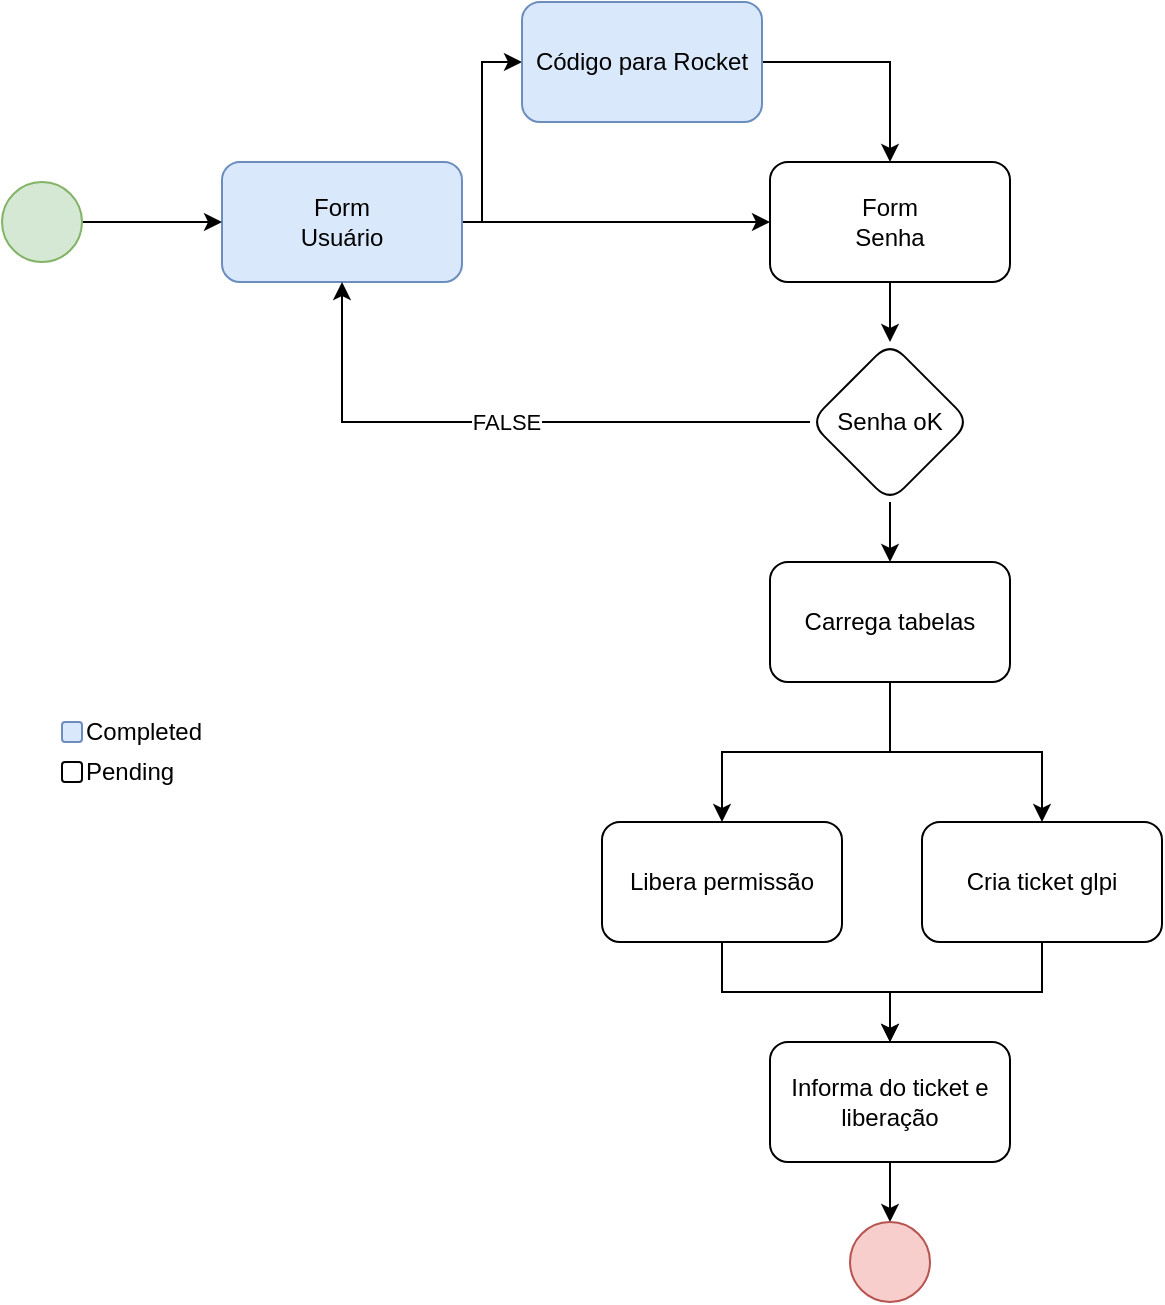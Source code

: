 <mxfile>
    <diagram id="CQ-E3pTUVAAmznHMhiSK" name="Page-1">
        <mxGraphModel dx="1918" dy="800" grid="1" gridSize="10" guides="1" tooltips="1" connect="1" arrows="1" fold="1" page="1" pageScale="1" pageWidth="827" pageHeight="1169" math="0" shadow="0">
            <root>
                <mxCell id="0"/>
                <mxCell id="1" parent="0"/>
                <mxCell id="MpxOjJPeVTy1EKCFRsP5-7" value="" style="edgeStyle=orthogonalEdgeStyle;rounded=0;orthogonalLoop=1;jettySize=auto;html=1;entryX=0;entryY=0.5;entryDx=0;entryDy=0;" parent="1" source="MpxOjJPeVTy1EKCFRsP5-1" target="MpxOjJPeVTy1EKCFRsP5-4" edge="1">
                    <mxGeometry relative="1" as="geometry">
                        <mxPoint x="280" y="210" as="targetPoint"/>
                    </mxGeometry>
                </mxCell>
                <mxCell id="MpxOjJPeVTy1EKCFRsP5-9" value="" style="edgeStyle=orthogonalEdgeStyle;rounded=0;orthogonalLoop=1;jettySize=auto;html=1;entryX=0;entryY=0.5;entryDx=0;entryDy=0;" parent="1" source="MpxOjJPeVTy1EKCFRsP5-1" target="MpxOjJPeVTy1EKCFRsP5-2" edge="1">
                    <mxGeometry relative="1" as="geometry">
                        <mxPoint x="140" y="100" as="targetPoint"/>
                        <Array as="points">
                            <mxPoint x="210" y="210"/>
                            <mxPoint x="210" y="130"/>
                        </Array>
                    </mxGeometry>
                </mxCell>
                <mxCell id="MpxOjJPeVTy1EKCFRsP5-1" value="&lt;div&gt;Form &lt;br&gt;&lt;/div&gt;&lt;div&gt;Usuário&lt;br&gt;&lt;/div&gt;" style="rounded=1;whiteSpace=wrap;html=1;fillColor=#dae8fc;strokeColor=#6c8ebf;" parent="1" vertex="1">
                    <mxGeometry x="80" y="180" width="120" height="60" as="geometry"/>
                </mxCell>
                <mxCell id="MpxOjJPeVTy1EKCFRsP5-5" value="" style="edgeStyle=orthogonalEdgeStyle;rounded=0;orthogonalLoop=1;jettySize=auto;html=1;" parent="1" source="MpxOjJPeVTy1EKCFRsP5-2" target="MpxOjJPeVTy1EKCFRsP5-4" edge="1">
                    <mxGeometry relative="1" as="geometry"/>
                </mxCell>
                <mxCell id="MpxOjJPeVTy1EKCFRsP5-2" value="Código para Rocket" style="rounded=1;whiteSpace=wrap;html=1;fillColor=#dae8fc;strokeColor=#6c8ebf;" parent="1" vertex="1">
                    <mxGeometry x="230" y="100" width="120" height="60" as="geometry"/>
                </mxCell>
                <mxCell id="MpxOjJPeVTy1EKCFRsP5-11" value="" style="edgeStyle=orthogonalEdgeStyle;rounded=0;orthogonalLoop=1;jettySize=auto;html=1;" parent="1" source="MpxOjJPeVTy1EKCFRsP5-4" target="MpxOjJPeVTy1EKCFRsP5-10" edge="1">
                    <mxGeometry relative="1" as="geometry"/>
                </mxCell>
                <mxCell id="MpxOjJPeVTy1EKCFRsP5-4" value="&lt;div&gt;Form&lt;/div&gt;&lt;div&gt;Senha&lt;br&gt;&lt;/div&gt;" style="rounded=1;whiteSpace=wrap;html=1;" parent="1" vertex="1">
                    <mxGeometry x="354" y="180" width="120" height="60" as="geometry"/>
                </mxCell>
                <mxCell id="MpxOjJPeVTy1EKCFRsP5-13" value="FALSE" style="edgeStyle=orthogonalEdgeStyle;rounded=0;orthogonalLoop=1;jettySize=auto;html=1;entryX=0.5;entryY=1;entryDx=0;entryDy=0;" parent="1" source="MpxOjJPeVTy1EKCFRsP5-10" target="MpxOjJPeVTy1EKCFRsP5-1" edge="1">
                    <mxGeometry relative="1" as="geometry">
                        <mxPoint x="314" y="310" as="targetPoint"/>
                    </mxGeometry>
                </mxCell>
                <mxCell id="MpxOjJPeVTy1EKCFRsP5-15" value="" style="edgeStyle=orthogonalEdgeStyle;rounded=0;orthogonalLoop=1;jettySize=auto;html=1;" parent="1" source="MpxOjJPeVTy1EKCFRsP5-10" target="MpxOjJPeVTy1EKCFRsP5-14" edge="1">
                    <mxGeometry relative="1" as="geometry"/>
                </mxCell>
                <mxCell id="MpxOjJPeVTy1EKCFRsP5-10" value="Senha oK" style="rhombus;whiteSpace=wrap;html=1;rounded=1;" parent="1" vertex="1">
                    <mxGeometry x="374" y="270" width="80" height="80" as="geometry"/>
                </mxCell>
                <mxCell id="MpxOjJPeVTy1EKCFRsP5-17" value="" style="edgeStyle=orthogonalEdgeStyle;rounded=0;orthogonalLoop=1;jettySize=auto;html=1;" parent="1" source="MpxOjJPeVTy1EKCFRsP5-14" target="MpxOjJPeVTy1EKCFRsP5-16" edge="1">
                    <mxGeometry relative="1" as="geometry"/>
                </mxCell>
                <mxCell id="MpxOjJPeVTy1EKCFRsP5-14" value="Carrega tabelas" style="rounded=1;whiteSpace=wrap;html=1;" parent="1" vertex="1">
                    <mxGeometry x="354" y="380" width="120" height="60" as="geometry"/>
                </mxCell>
                <mxCell id="MpxOjJPeVTy1EKCFRsP5-21" value="" style="edgeStyle=orthogonalEdgeStyle;rounded=0;orthogonalLoop=1;jettySize=auto;html=1;" parent="1" source="MpxOjJPeVTy1EKCFRsP5-16" target="MpxOjJPeVTy1EKCFRsP5-20" edge="1">
                    <mxGeometry relative="1" as="geometry"/>
                </mxCell>
                <mxCell id="MpxOjJPeVTy1EKCFRsP5-16" value="Libera permissão" style="whiteSpace=wrap;html=1;rounded=1;" parent="1" vertex="1">
                    <mxGeometry x="270" y="510" width="120" height="60" as="geometry"/>
                </mxCell>
                <mxCell id="MpxOjJPeVTy1EKCFRsP5-22" value="" style="edgeStyle=orthogonalEdgeStyle;rounded=0;orthogonalLoop=1;jettySize=auto;html=1;" parent="1" source="MpxOjJPeVTy1EKCFRsP5-18" target="MpxOjJPeVTy1EKCFRsP5-20" edge="1">
                    <mxGeometry relative="1" as="geometry"/>
                </mxCell>
                <mxCell id="MpxOjJPeVTy1EKCFRsP5-18" value="Cria ticket glpi" style="whiteSpace=wrap;html=1;rounded=1;" parent="1" vertex="1">
                    <mxGeometry x="430" y="510" width="120" height="60" as="geometry"/>
                </mxCell>
                <mxCell id="MpxOjJPeVTy1EKCFRsP5-19" value="" style="edgeStyle=orthogonalEdgeStyle;rounded=0;orthogonalLoop=1;jettySize=auto;html=1;entryX=0.5;entryY=0;entryDx=0;entryDy=0;exitX=0.5;exitY=1;exitDx=0;exitDy=0;" parent="1" source="MpxOjJPeVTy1EKCFRsP5-14" target="MpxOjJPeVTy1EKCFRsP5-18" edge="1">
                    <mxGeometry relative="1" as="geometry">
                        <mxPoint x="424" y="450" as="sourcePoint"/>
                        <mxPoint x="340" y="520" as="targetPoint"/>
                    </mxGeometry>
                </mxCell>
                <mxCell id="T-FEMNvMZECPwDIgLNaZ-2" value="" style="edgeStyle=orthogonalEdgeStyle;rounded=0;orthogonalLoop=1;jettySize=auto;html=1;" parent="1" source="MpxOjJPeVTy1EKCFRsP5-20" target="T-FEMNvMZECPwDIgLNaZ-1" edge="1">
                    <mxGeometry relative="1" as="geometry"/>
                </mxCell>
                <mxCell id="MpxOjJPeVTy1EKCFRsP5-20" value="Informa do ticket e liberação" style="whiteSpace=wrap;html=1;rounded=1;" parent="1" vertex="1">
                    <mxGeometry x="354" y="620" width="120" height="60" as="geometry"/>
                </mxCell>
                <mxCell id="MpxOjJPeVTy1EKCFRsP5-24" value="" style="edgeStyle=orthogonalEdgeStyle;rounded=0;orthogonalLoop=1;jettySize=auto;html=1;" parent="1" source="MpxOjJPeVTy1EKCFRsP5-23" target="MpxOjJPeVTy1EKCFRsP5-1" edge="1">
                    <mxGeometry relative="1" as="geometry"/>
                </mxCell>
                <mxCell id="MpxOjJPeVTy1EKCFRsP5-23" value="" style="ellipse;whiteSpace=wrap;html=1;aspect=fixed;fillColor=#d5e8d4;strokeColor=#82b366;" parent="1" vertex="1">
                    <mxGeometry x="-30" y="190" width="40" height="40" as="geometry"/>
                </mxCell>
                <mxCell id="T-FEMNvMZECPwDIgLNaZ-1" value="" style="ellipse;whiteSpace=wrap;html=1;aspect=fixed;fillColor=#f8cecc;strokeColor=#b85450;" parent="1" vertex="1">
                    <mxGeometry x="394" y="710" width="40" height="40" as="geometry"/>
                </mxCell>
                <mxCell id="HwpK9y0VnRjU-FKLsbLJ-1" value="Completed" style="rounded=1;whiteSpace=wrap;html=1;fillColor=#dae8fc;strokeColor=#6c8ebf;labelPosition=right;verticalLabelPosition=middle;align=left;verticalAlign=middle;" parent="1" vertex="1">
                    <mxGeometry y="460" width="10" height="10" as="geometry"/>
                </mxCell>
                <mxCell id="HwpK9y0VnRjU-FKLsbLJ-2" value="Pending" style="rounded=1;whiteSpace=wrap;html=1;labelPosition=right;verticalLabelPosition=middle;align=left;verticalAlign=middle;" parent="1" vertex="1">
                    <mxGeometry y="480" width="10" height="10" as="geometry"/>
                </mxCell>
            </root>
        </mxGraphModel>
    </diagram>
</mxfile>